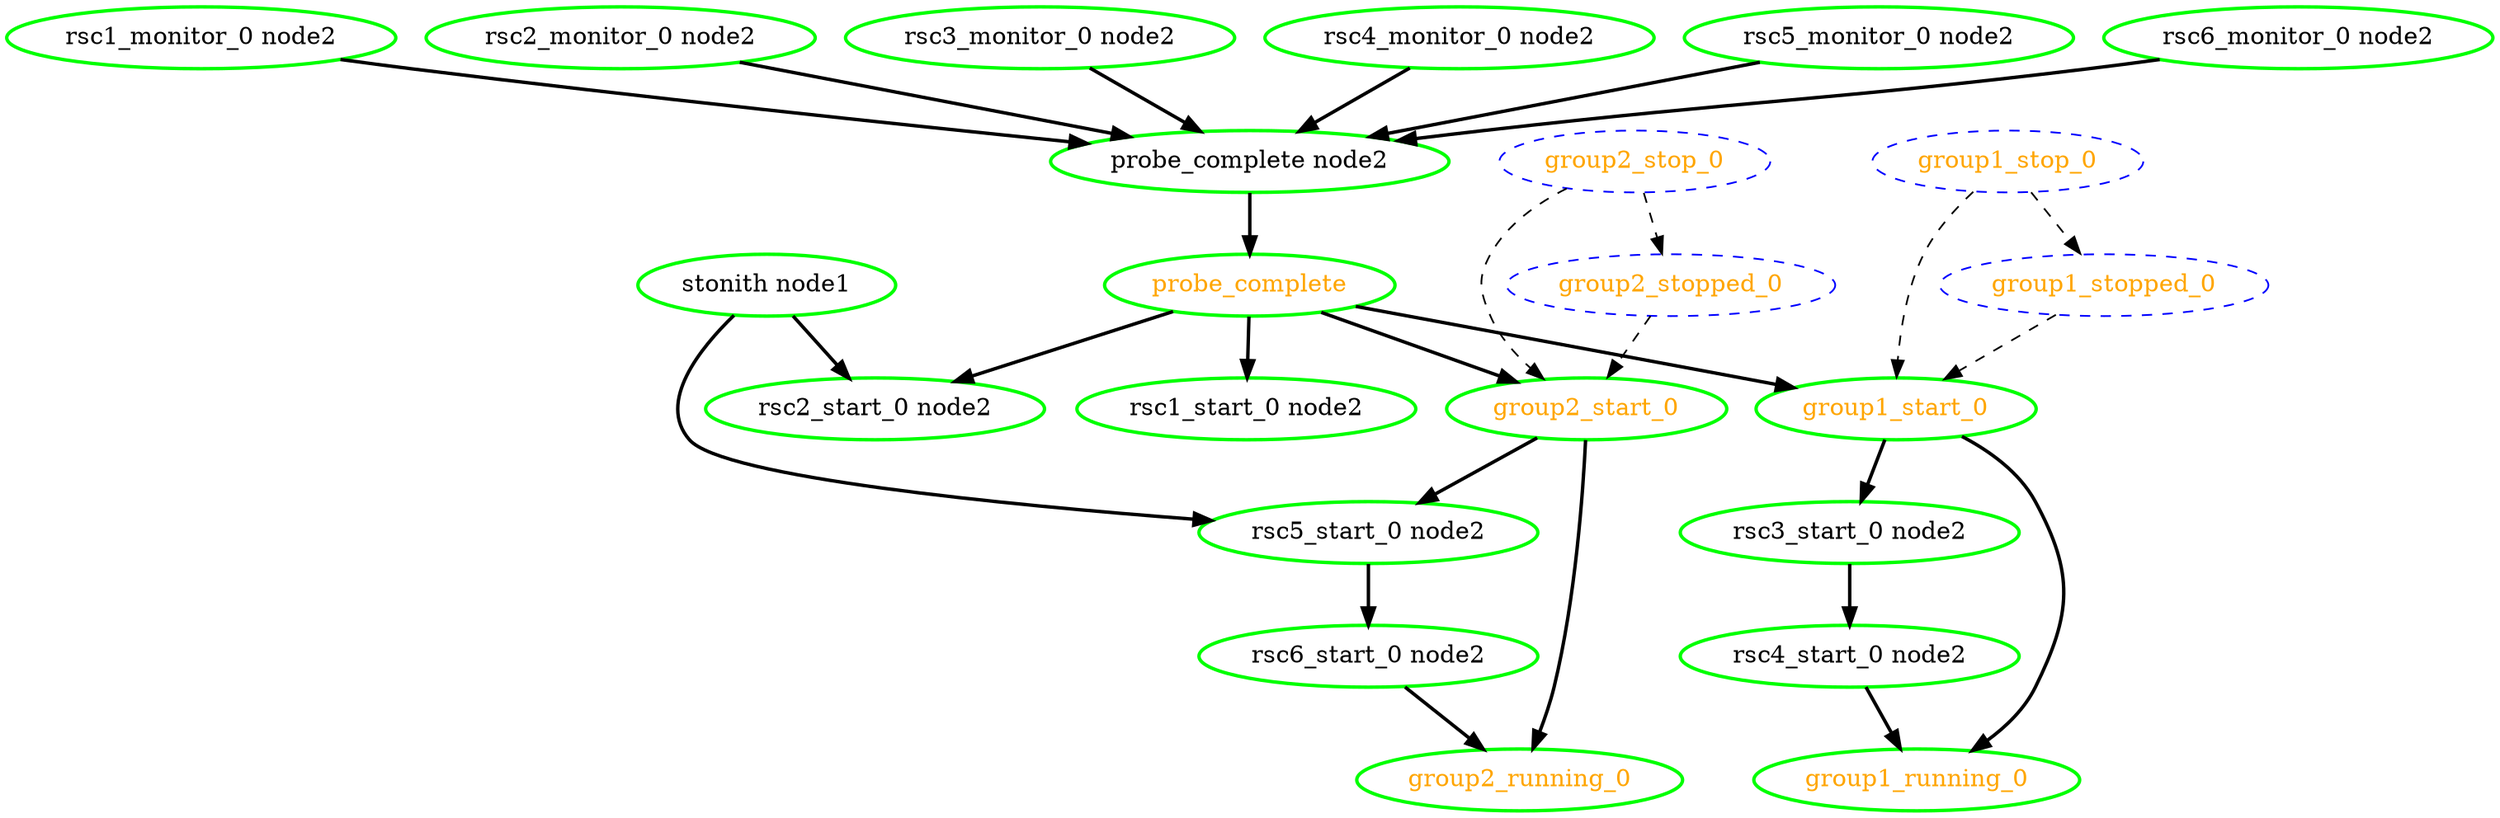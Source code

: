 digraph "g" {
	size = "30,30"
"probe_complete" [ style=bold color="green" fontcolor="orange" ]
"probe_complete node2" [ style=bold color="green" fontcolor="black" ]
"rsc1_monitor_0 node2" [ style=bold color="green" fontcolor="black" ]
"rsc2_monitor_0 node2" [ style=bold color="green" fontcolor="black" ]
"rsc3_monitor_0 node2" [ style=bold color="green" fontcolor="black" ]
"rsc4_monitor_0 node2" [ style=bold color="green" fontcolor="black" ]
"rsc5_monitor_0 node2" [ style=bold color="green" fontcolor="black" ]
"rsc6_monitor_0 node2" [ style=bold color="green" fontcolor="black" ]
"rsc1_start_0 node2" [ style=bold color="green" fontcolor="black" ]
"rsc2_start_0 node2" [ style=bold color="green" fontcolor="black" ]
"rsc3_start_0 node2" [ style=bold color="green" fontcolor="black" ]
"rsc4_start_0 node2" [ style=bold color="green" fontcolor="black" ]
"group1_start_0" [ style=bold color="green" fontcolor="orange" ]
"group1_running_0" [ style=bold color="green" fontcolor="orange" ]
"group1_stop_0" [ style="dashed" color="blue" fontcolor="orange" ]
"group1_stopped_0" [ style="dashed" color="blue" fontcolor="orange" ]
"rsc5_start_0 node2" [ style=bold color="green" fontcolor="black" ]
"rsc6_start_0 node2" [ style=bold color="green" fontcolor="black" ]
"group2_start_0" [ style=bold color="green" fontcolor="orange" ]
"group2_running_0" [ style=bold color="green" fontcolor="orange" ]
"group2_stop_0" [ style="dashed" color="blue" fontcolor="orange" ]
"group2_stopped_0" [ style="dashed" color="blue" fontcolor="orange" ]
"stonith node1" [ style=bold color="green" fontcolor="black" ]
"probe_complete node2" -> "probe_complete" [ style = bold]
"rsc1_monitor_0 node2" -> "probe_complete node2" [ style = bold]
"rsc2_monitor_0 node2" -> "probe_complete node2" [ style = bold]
"rsc3_monitor_0 node2" -> "probe_complete node2" [ style = bold]
"rsc4_monitor_0 node2" -> "probe_complete node2" [ style = bold]
"rsc5_monitor_0 node2" -> "probe_complete node2" [ style = bold]
"rsc6_monitor_0 node2" -> "probe_complete node2" [ style = bold]
"probe_complete" -> "rsc1_start_0 node2" [ style = bold]
"probe_complete" -> "rsc2_start_0 node2" [ style = bold]
"stonith node1" -> "rsc2_start_0 node2" [ style = bold]
"group1_start_0" -> "rsc3_start_0 node2" [ style = bold]
"rsc3_start_0 node2" -> "rsc4_start_0 node2" [ style = bold]
"probe_complete" -> "group1_start_0" [ style = bold]
"group1_stop_0" -> "group1_start_0" [ style = dashed]
"group1_stopped_0" -> "group1_start_0" [ style = dashed]
"rsc4_start_0 node2" -> "group1_running_0" [ style = bold]
"group1_start_0" -> "group1_running_0" [ style = bold]
"group1_stop_0" -> "group1_stopped_0" [ style = dashed]
"group2_start_0" -> "rsc5_start_0 node2" [ style = bold]
"stonith node1" -> "rsc5_start_0 node2" [ style = bold]
"rsc5_start_0 node2" -> "rsc6_start_0 node2" [ style = bold]
"probe_complete" -> "group2_start_0" [ style = bold]
"group2_stop_0" -> "group2_start_0" [ style = dashed]
"group2_stopped_0" -> "group2_start_0" [ style = dashed]
"rsc6_start_0 node2" -> "group2_running_0" [ style = bold]
"group2_start_0" -> "group2_running_0" [ style = bold]
"group2_stop_0" -> "group2_stopped_0" [ style = dashed]
}
